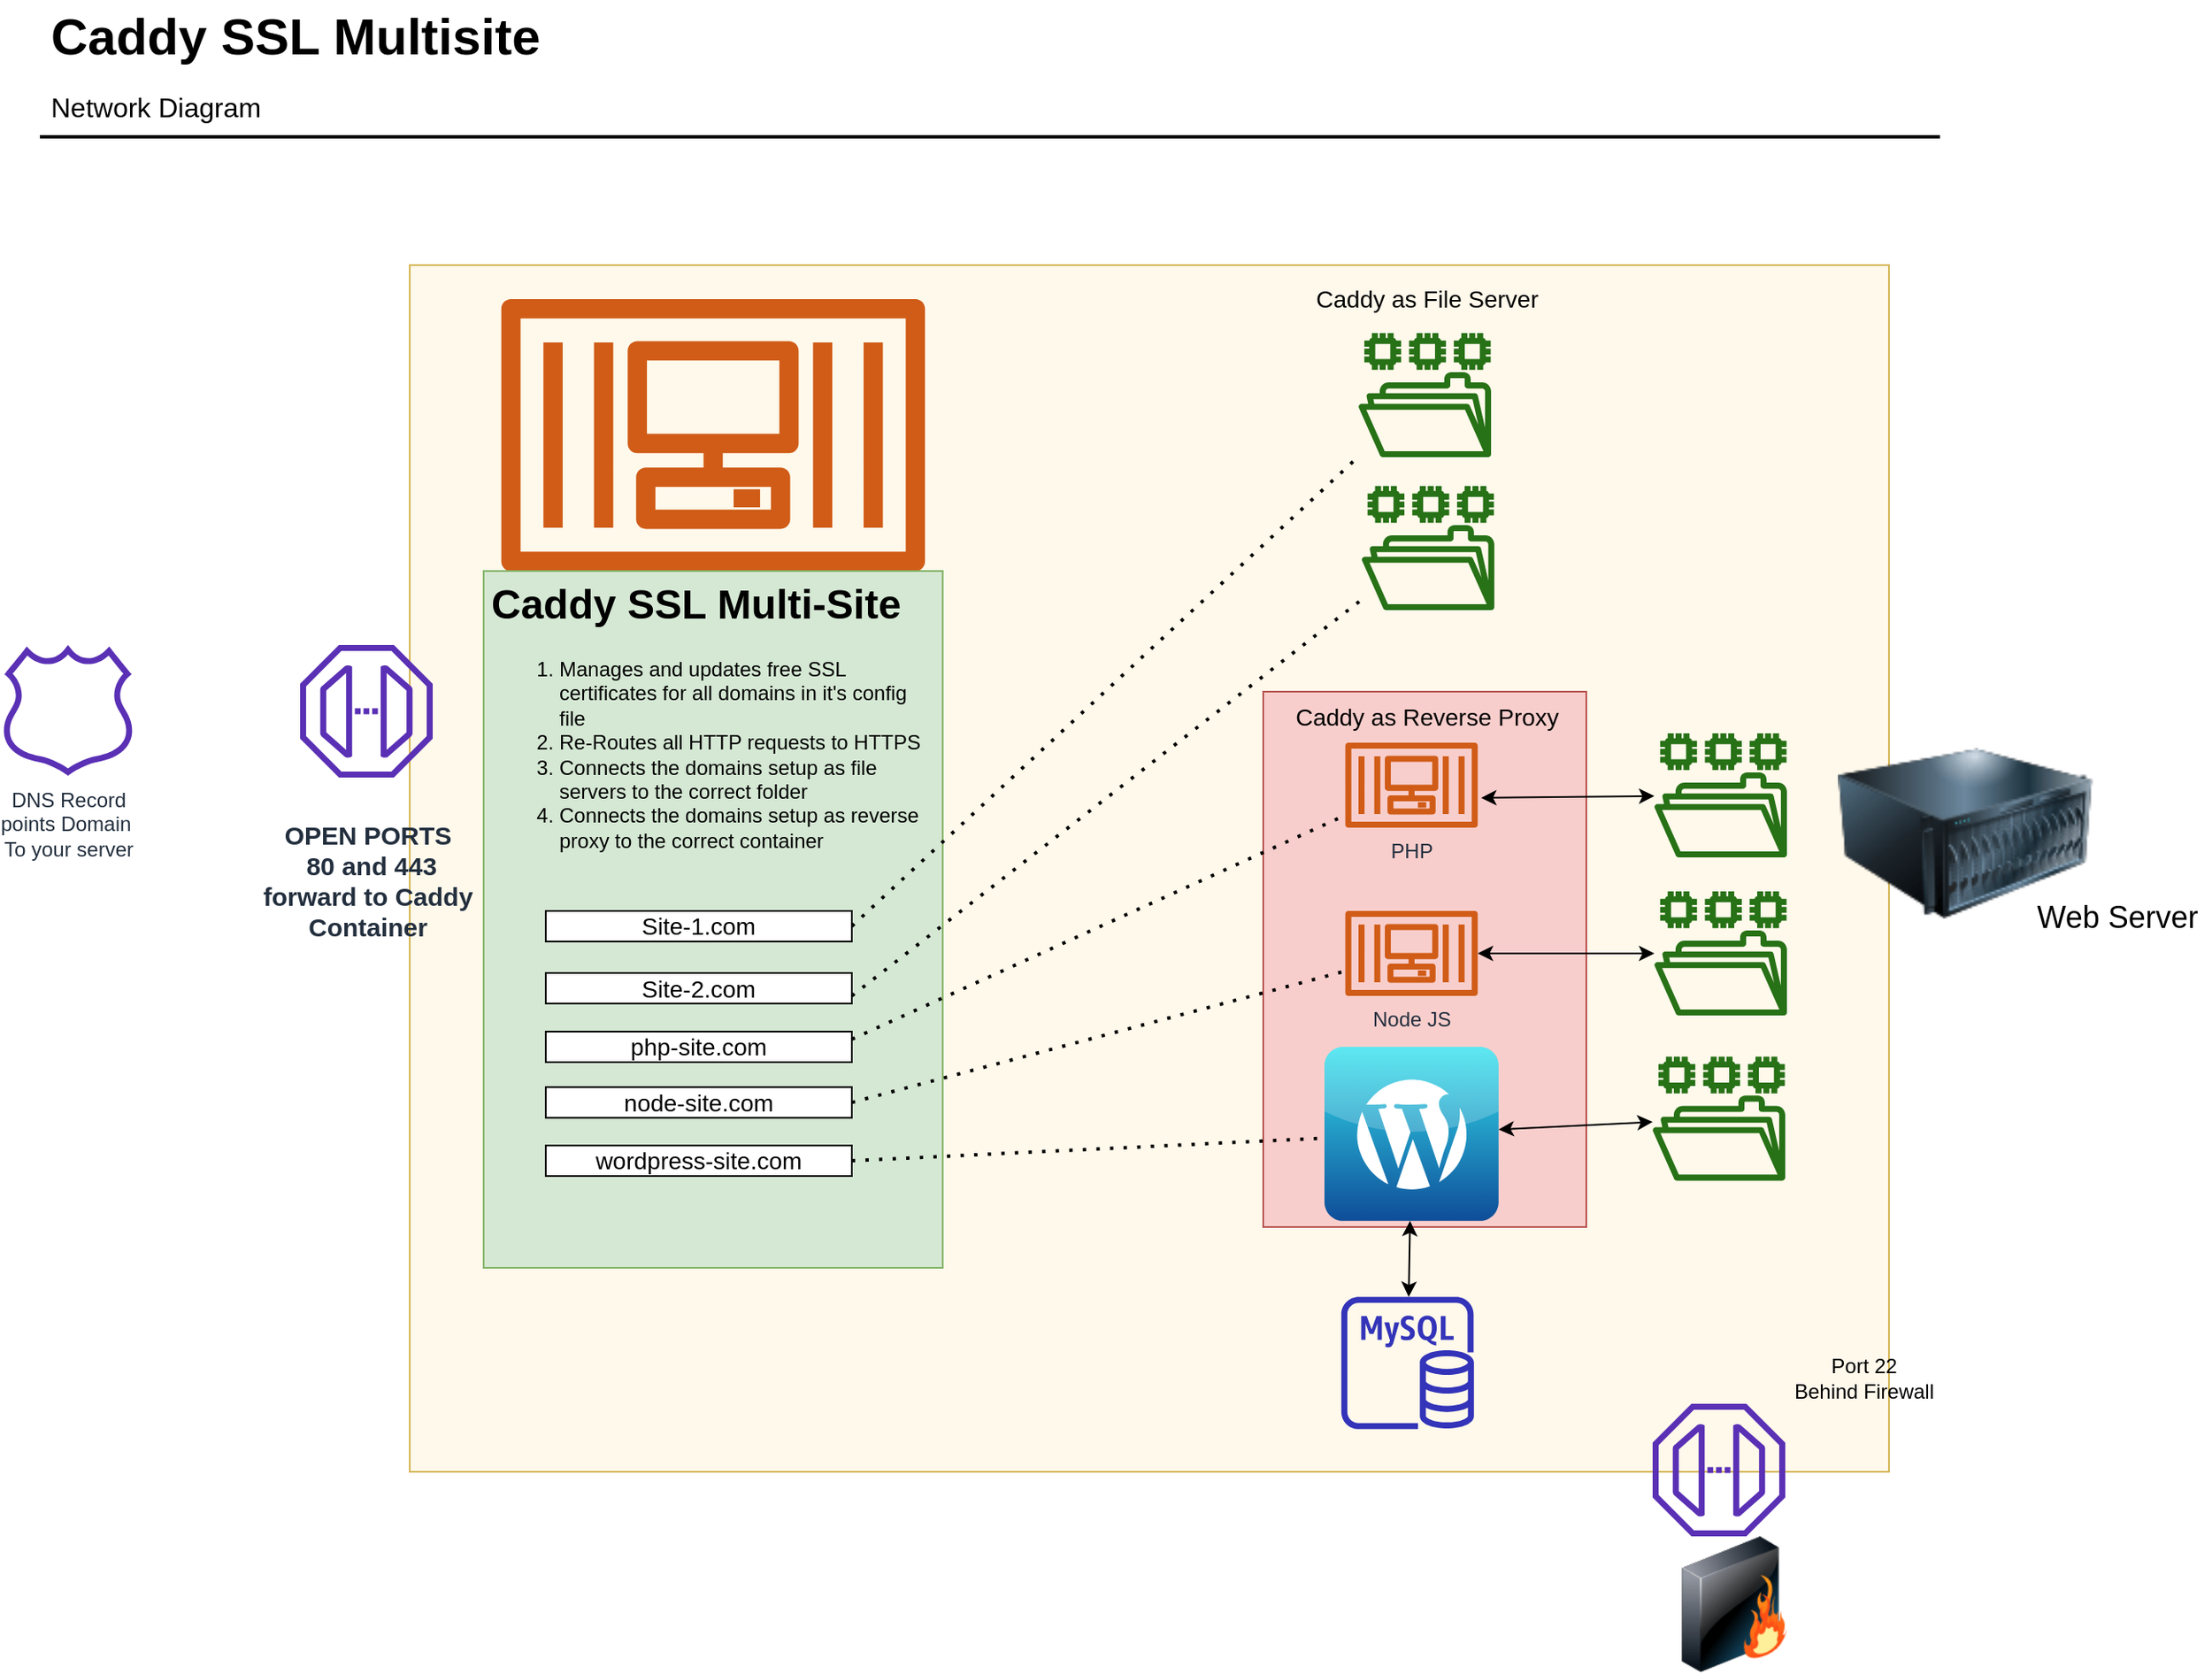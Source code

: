 <mxfile version="13.6.0" type="github">
  <diagram id="Ht1M8jgEwFfnCIfOTk4-" name="Page-1">
    <mxGraphModel dx="1422" dy="762" grid="1" gridSize="10" guides="1" tooltips="1" connect="1" arrows="1" fold="1" page="1" pageScale="1" pageWidth="1169" pageHeight="827" math="0" shadow="0">
      <root>
        <mxCell id="0" />
        <mxCell id="1" parent="0" />
        <mxCell id="umeH0HnyxNXrOA5HGb2K-22" value="" style="rounded=0;whiteSpace=wrap;html=1;strokeColor=#d6b656;fillColor=#FFF9EB;" parent="1" vertex="1">
          <mxGeometry x="270" y="220" width="870" height="710" as="geometry" />
        </mxCell>
        <mxCell id="5tZSmuqax2kPrNc6n6yo-6" value="" style="rounded=0;whiteSpace=wrap;html=1;fontSize=14;fillColor=#f8cecc;strokeColor=#b85450;" vertex="1" parent="1">
          <mxGeometry x="772" y="471" width="190" height="315" as="geometry" />
        </mxCell>
        <mxCell id="-QjtrjUzRDEMRZ5MF8oH-47" value="Caddy SSL Multisite&amp;nbsp;" style="text;html=1;resizable=0;points=[];autosize=1;align=left;verticalAlign=top;spacingTop=-4;fontSize=30;fontStyle=1" parent="1" vertex="1">
          <mxGeometry x="56.5" y="64.5" width="310" height="40" as="geometry" />
        </mxCell>
        <mxCell id="-QjtrjUzRDEMRZ5MF8oH-48" value="Network Diagram" style="text;html=1;resizable=0;points=[];autosize=1;align=left;verticalAlign=top;spacingTop=-4;fontSize=16;" parent="1" vertex="1">
          <mxGeometry x="56.5" y="114.5" width="140" height="20" as="geometry" />
        </mxCell>
        <mxCell id="SCVMTBWpLvtzJIhz15lM-1" value="" style="line;strokeWidth=2;html=1;fontSize=14;" parent="1" vertex="1">
          <mxGeometry x="52.5" y="139.5" width="1117.5" height="10" as="geometry" />
        </mxCell>
        <mxCell id="umeH0HnyxNXrOA5HGb2K-1" value="&lt;font style=&quot;font-size: 15px&quot;&gt;&lt;b&gt;&lt;br&gt;OPEN PORTS&lt;br&gt;&amp;nbsp;80 and 443&lt;br&gt;forward to Caddy&lt;br&gt;Container&lt;/b&gt;&lt;/font&gt;" style="outlineConnect=0;fontColor=#232F3E;gradientColor=none;fillColor=#5A30B5;strokeColor=none;dashed=0;verticalLabelPosition=bottom;verticalAlign=top;align=center;html=1;fontSize=12;fontStyle=0;aspect=fixed;pointerEvents=1;shape=mxgraph.aws4.endpoint;" parent="1" vertex="1">
          <mxGeometry x="205.5" y="443.5" width="78" height="78" as="geometry" />
        </mxCell>
        <mxCell id="umeH0HnyxNXrOA5HGb2K-2" value="DNS Record&lt;br&gt;points Domain&amp;nbsp;&lt;br&gt;To your server" style="outlineConnect=0;fontColor=#232F3E;gradientColor=none;fillColor=#5A30B5;strokeColor=none;dashed=0;verticalLabelPosition=bottom;verticalAlign=top;align=center;html=1;fontSize=12;fontStyle=0;aspect=fixed;pointerEvents=1;shape=mxgraph.aws4.hosted_zone;" parent="1" vertex="1">
          <mxGeometry x="30" y="443.5" width="78" height="77" as="geometry" />
        </mxCell>
        <mxCell id="umeH0HnyxNXrOA5HGb2K-7" value="" style="outlineConnect=0;fontColor=#232F3E;gradientColor=none;fillColor=#D05C17;strokeColor=none;dashed=0;verticalLabelPosition=bottom;verticalAlign=top;align=center;html=1;fontSize=12;fontStyle=0;aspect=fixed;pointerEvents=1;shape=mxgraph.aws4.container_3;" parent="1" vertex="1">
          <mxGeometry x="323.64" y="240" width="249.61" height="160" as="geometry" />
        </mxCell>
        <mxCell id="umeH0HnyxNXrOA5HGb2K-9" value="PHP" style="outlineConnect=0;fontColor=#232F3E;gradientColor=none;fillColor=#D05C17;strokeColor=none;dashed=0;verticalLabelPosition=bottom;verticalAlign=top;align=center;html=1;fontSize=12;fontStyle=0;aspect=fixed;pointerEvents=1;shape=mxgraph.aws4.container_3;" parent="1" vertex="1">
          <mxGeometry x="820.2" y="501" width="78" height="50" as="geometry" />
        </mxCell>
        <mxCell id="umeH0HnyxNXrOA5HGb2K-10" value="Node JS" style="outlineConnect=0;fontColor=#232F3E;gradientColor=none;fillColor=#D05C17;strokeColor=none;dashed=0;verticalLabelPosition=bottom;verticalAlign=top;align=center;html=1;fontSize=12;fontStyle=0;aspect=fixed;pointerEvents=1;shape=mxgraph.aws4.container_3;" parent="1" vertex="1">
          <mxGeometry x="820.2" y="600" width="78" height="50" as="geometry" />
        </mxCell>
        <mxCell id="umeH0HnyxNXrOA5HGb2K-13" value="&lt;h1&gt;Caddy SSL Multi-Site&lt;/h1&gt;&lt;p&gt;&lt;ol&gt;&lt;li&gt;Manages and updates free SSL certificates for all domains in it&#39;s config file&lt;/li&gt;&lt;li&gt;Re-Routes all HTTP requests to HTTPS&lt;/li&gt;&lt;li&gt;Connects the domains setup as file servers to the correct folder&lt;/li&gt;&lt;li&gt;Connects the domains setup as reverse proxy to the correct container&lt;/li&gt;&lt;/ol&gt;&lt;/p&gt;" style="text;html=1;strokeColor=#82b366;fillColor=#d5e8d4;spacing=5;spacingTop=-20;whiteSpace=wrap;overflow=hidden;rounded=0;" parent="1" vertex="1">
          <mxGeometry x="313.45" y="400" width="270" height="410" as="geometry" />
        </mxCell>
        <mxCell id="umeH0HnyxNXrOA5HGb2K-17" value="" style="endArrow=classic;startArrow=classic;html=1;exitX=1.026;exitY=0.65;exitDx=0;exitDy=0;exitPerimeter=0;" parent="1" source="umeH0HnyxNXrOA5HGb2K-9" target="umeH0HnyxNXrOA5HGb2K-4" edge="1">
          <mxGeometry width="50" height="50" relative="1" as="geometry">
            <mxPoint x="901" y="510" as="sourcePoint" />
            <mxPoint x="1001" y="510" as="targetPoint" />
          </mxGeometry>
        </mxCell>
        <mxCell id="umeH0HnyxNXrOA5HGb2K-18" value="" style="endArrow=classic;startArrow=classic;html=1;" parent="1" source="umeH0HnyxNXrOA5HGb2K-10" target="umeH0HnyxNXrOA5HGb2K-5" edge="1">
          <mxGeometry width="50" height="50" relative="1" as="geometry">
            <mxPoint x="901" y="691" as="sourcePoint" />
            <mxPoint x="1001" y="691" as="targetPoint" />
          </mxGeometry>
        </mxCell>
        <mxCell id="umeH0HnyxNXrOA5HGb2K-4" value="" style="outlineConnect=0;fontColor=#232F3E;gradientColor=none;fillColor=#277116;strokeColor=none;dashed=0;verticalLabelPosition=bottom;verticalAlign=top;align=center;html=1;fontSize=12;fontStyle=0;aspect=fixed;pointerEvents=1;shape=mxgraph.aws4.file_system;" parent="1" vertex="1">
          <mxGeometry x="1002" y="495.5" width="78" height="73" as="geometry" />
        </mxCell>
        <mxCell id="umeH0HnyxNXrOA5HGb2K-5" value="" style="outlineConnect=0;fontColor=#232F3E;gradientColor=none;fillColor=#277116;strokeColor=none;dashed=0;verticalLabelPosition=bottom;verticalAlign=top;align=center;html=1;fontSize=12;fontStyle=0;aspect=fixed;pointerEvents=1;shape=mxgraph.aws4.file_system;" parent="1" vertex="1">
          <mxGeometry x="1002" y="588.5" width="78" height="73" as="geometry" />
        </mxCell>
        <mxCell id="umeH0HnyxNXrOA5HGb2K-6" value="" style="outlineConnect=0;fontColor=#232F3E;gradientColor=none;fillColor=#277116;strokeColor=none;dashed=0;verticalLabelPosition=bottom;verticalAlign=top;align=center;html=1;fontSize=12;fontStyle=0;aspect=fixed;pointerEvents=1;shape=mxgraph.aws4.file_system;" parent="1" vertex="1">
          <mxGeometry x="828" y="260" width="78" height="73" as="geometry" />
        </mxCell>
        <mxCell id="umeH0HnyxNXrOA5HGb2K-8" value="Web Server" style="text;html=1;align=center;verticalAlign=middle;resizable=0;points=[];autosize=1;fontSize=18;" parent="1" vertex="1">
          <mxGeometry x="1219" y="588.5" width="110" height="30" as="geometry" />
        </mxCell>
        <mxCell id="umeH0HnyxNXrOA5HGb2K-44" value="Port 22&lt;br&gt;Behind Firewall" style="text;html=1;strokeColor=none;fillColor=none;align=center;verticalAlign=middle;whiteSpace=wrap;rounded=0;" parent="1" vertex="1">
          <mxGeometry x="1060" y="850" width="131" height="50" as="geometry" />
        </mxCell>
        <mxCell id="umeH0HnyxNXrOA5HGb2K-48" value="" style="outlineConnect=0;fontColor=#232F3E;gradientColor=none;fillColor=#5A30B5;strokeColor=none;dashed=0;verticalLabelPosition=bottom;verticalAlign=top;align=center;html=1;fontSize=12;fontStyle=0;aspect=fixed;pointerEvents=1;shape=mxgraph.aws4.endpoint;" parent="1" vertex="1">
          <mxGeometry x="1001" y="890" width="78" height="78" as="geometry" />
        </mxCell>
        <mxCell id="umeH0HnyxNXrOA5HGb2K-54" value="" style="endArrow=none;dashed=1;html=1;dashPattern=1 3;strokeWidth=2;exitX=1;exitY=0.25;exitDx=0;exitDy=0;" parent="1" source="5tZSmuqax2kPrNc6n6yo-12" target="umeH0HnyxNXrOA5HGb2K-9" edge="1">
          <mxGeometry width="50" height="50" relative="1" as="geometry">
            <mxPoint x="580" y="580" as="sourcePoint" />
            <mxPoint x="630" y="530" as="targetPoint" />
          </mxGeometry>
        </mxCell>
        <mxCell id="umeH0HnyxNXrOA5HGb2K-55" value="" style="endArrow=none;dashed=1;html=1;dashPattern=1 3;strokeWidth=2;exitX=1;exitY=0.5;exitDx=0;exitDy=0;" parent="1" source="5tZSmuqax2kPrNc6n6yo-13" target="umeH0HnyxNXrOA5HGb2K-10" edge="1">
          <mxGeometry width="50" height="50" relative="1" as="geometry">
            <mxPoint x="580" y="600" as="sourcePoint" />
            <mxPoint x="630" y="550" as="targetPoint" />
          </mxGeometry>
        </mxCell>
        <mxCell id="umeH0HnyxNXrOA5HGb2K-56" value="" style="image;html=1;image=img/lib/clip_art/networking/Firewall_128x128.png;dashed=1;dashPattern=1 1;fillColor=#FFF9EB;" parent="1" vertex="1">
          <mxGeometry x="1009" y="968" width="80" height="80" as="geometry" />
        </mxCell>
        <mxCell id="J3lZyu1eDa4s-xxv6yae-1" value="" style="outlineConnect=0;fontColor=#232F3E;gradientColor=none;fillColor=#277116;strokeColor=none;dashed=0;verticalLabelPosition=bottom;verticalAlign=top;align=center;html=1;fontSize=12;fontStyle=0;aspect=fixed;pointerEvents=1;shape=mxgraph.aws4.file_system;" parent="1" vertex="1">
          <mxGeometry x="1001" y="685.7" width="78" height="73" as="geometry" />
        </mxCell>
        <mxCell id="J3lZyu1eDa4s-xxv6yae-3" value="" style="endArrow=none;dashed=1;html=1;dashPattern=1 3;strokeWidth=2;exitX=1;exitY=0.5;exitDx=0;exitDy=0;" parent="1" source="5tZSmuqax2kPrNc6n6yo-14" target="J3lZyu1eDa4s-xxv6yae-6" edge="1">
          <mxGeometry width="50" height="50" relative="1" as="geometry">
            <mxPoint x="579.0" y="585.04" as="sourcePoint" />
            <mxPoint x="680" y="810" as="targetPoint" />
          </mxGeometry>
        </mxCell>
        <mxCell id="J3lZyu1eDa4s-xxv6yae-6" value="" style="dashed=0;outlineConnect=0;html=1;align=center;labelPosition=center;verticalLabelPosition=bottom;verticalAlign=top;shape=mxgraph.webicons.wordpress;fillColor=#35E2EE;gradientColor=#0E4D99" parent="1" vertex="1">
          <mxGeometry x="808" y="680.0" width="102.4" height="102.4" as="geometry" />
        </mxCell>
        <mxCell id="J3lZyu1eDa4s-xxv6yae-7" value="" style="outlineConnect=0;fontColor=#232F3E;gradientColor=none;fillColor=#3334B9;strokeColor=none;dashed=0;verticalLabelPosition=bottom;verticalAlign=top;align=center;html=1;fontSize=12;fontStyle=0;aspect=fixed;pointerEvents=1;shape=mxgraph.aws4.rds_mysql_instance;" parent="1" vertex="1">
          <mxGeometry x="817.9" y="827" width="78" height="78" as="geometry" />
        </mxCell>
        <mxCell id="J3lZyu1eDa4s-xxv6yae-11" value="" style="endArrow=classic;startArrow=classic;html=1;" parent="1" source="J3lZyu1eDa4s-xxv6yae-6" target="J3lZyu1eDa4s-xxv6yae-7" edge="1">
          <mxGeometry width="50" height="50" relative="1" as="geometry">
            <mxPoint x="912" y="791" as="sourcePoint" />
            <mxPoint x="1023.4" y="791" as="targetPoint" />
          </mxGeometry>
        </mxCell>
        <mxCell id="J3lZyu1eDa4s-xxv6yae-12" value="" style="endArrow=classic;startArrow=classic;html=1;" parent="1" source="J3lZyu1eDa4s-xxv6yae-6" target="J3lZyu1eDa4s-xxv6yae-1" edge="1">
          <mxGeometry width="50" height="50" relative="1" as="geometry">
            <mxPoint x="923.4" y="832.53" as="sourcePoint" />
            <mxPoint x="1012" y="811.005" as="targetPoint" />
          </mxGeometry>
        </mxCell>
        <mxCell id="J3lZyu1eDa4s-xxv6yae-14" value="" style="image;html=1;image=img/lib/clip_art/computers/Server_128x128.png" parent="1" vertex="1">
          <mxGeometry x="1110" y="490" width="150" height="128.5" as="geometry" />
        </mxCell>
        <mxCell id="J3lZyu1eDa4s-xxv6yae-17" value="" style="shape=image;html=1;verticalAlign=top;verticalLabelPosition=bottom;labelBackgroundColor=#ffffff;imageAspect=0;aspect=fixed;image=https://cdn2.iconfinder.com/data/icons/metro-uinvert-dock/128/OS_Ubuntu_alt.png" parent="1" vertex="1">
          <mxGeometry x="1271" y="518" width="58" height="58" as="geometry" />
        </mxCell>
        <mxCell id="5tZSmuqax2kPrNc6n6yo-2" value="" style="endArrow=none;dashed=1;html=1;dashPattern=1 3;strokeWidth=2;exitX=1;exitY=0.5;exitDx=0;exitDy=0;" edge="1" parent="1" source="5tZSmuqax2kPrNc6n6yo-10" target="umeH0HnyxNXrOA5HGb2K-6">
          <mxGeometry width="50" height="50" relative="1" as="geometry">
            <mxPoint x="583.45" y="471.5" as="sourcePoint" />
            <mxPoint x="820" y="322.588" as="targetPoint" />
          </mxGeometry>
        </mxCell>
        <mxCell id="5tZSmuqax2kPrNc6n6yo-4" value="Caddy as File Server" style="text;html=1;strokeColor=none;fillColor=none;align=center;verticalAlign=middle;whiteSpace=wrap;rounded=0;fontSize=14;" vertex="1" parent="1">
          <mxGeometry x="780.4" y="230" width="177" height="20" as="geometry" />
        </mxCell>
        <mxCell id="5tZSmuqax2kPrNc6n6yo-5" value="Caddy as Reverse Proxy" style="text;html=1;strokeColor=none;fillColor=none;align=center;verticalAlign=middle;whiteSpace=wrap;rounded=0;fontSize=14;" vertex="1" parent="1">
          <mxGeometry x="780.4" y="475.5" width="177" height="20" as="geometry" />
        </mxCell>
        <mxCell id="5tZSmuqax2kPrNc6n6yo-8" value="" style="outlineConnect=0;fontColor=#232F3E;gradientColor=none;fillColor=#277116;strokeColor=none;dashed=0;verticalLabelPosition=bottom;verticalAlign=top;align=center;html=1;fontSize=12;fontStyle=0;aspect=fixed;pointerEvents=1;shape=mxgraph.aws4.file_system;" vertex="1" parent="1">
          <mxGeometry x="829.9" y="350" width="78" height="73" as="geometry" />
        </mxCell>
        <mxCell id="5tZSmuqax2kPrNc6n6yo-9" value="" style="endArrow=none;dashed=1;html=1;dashPattern=1 3;strokeWidth=2;exitX=1;exitY=0.75;exitDx=0;exitDy=0;" edge="1" parent="1" source="5tZSmuqax2kPrNc6n6yo-11" target="5tZSmuqax2kPrNc6n6yo-8">
          <mxGeometry width="50" height="50" relative="1" as="geometry">
            <mxPoint x="593.45" y="481.5" as="sourcePoint" />
            <mxPoint x="870.131" y="327.179" as="targetPoint" />
          </mxGeometry>
        </mxCell>
        <mxCell id="5tZSmuqax2kPrNc6n6yo-11" value="Site-2.com" style="rounded=0;whiteSpace=wrap;html=1;fontSize=14;" vertex="1" parent="1">
          <mxGeometry x="350" y="636.5" width="180" height="18" as="geometry" />
        </mxCell>
        <mxCell id="5tZSmuqax2kPrNc6n6yo-12" value="php-site.com" style="rounded=0;whiteSpace=wrap;html=1;fontSize=14;" vertex="1" parent="1">
          <mxGeometry x="350" y="671" width="180" height="18" as="geometry" />
        </mxCell>
        <mxCell id="5tZSmuqax2kPrNc6n6yo-10" value="Site-1.com" style="rounded=0;whiteSpace=wrap;html=1;fontSize=14;" vertex="1" parent="1">
          <mxGeometry x="350" y="600" width="180" height="18" as="geometry" />
        </mxCell>
        <mxCell id="5tZSmuqax2kPrNc6n6yo-16" style="edgeStyle=orthogonalEdgeStyle;rounded=0;orthogonalLoop=1;jettySize=auto;html=1;exitX=0.5;exitY=1;exitDx=0;exitDy=0;fontSize=14;" edge="1" parent="1" source="5tZSmuqax2kPrNc6n6yo-13" target="5tZSmuqax2kPrNc6n6yo-13">
          <mxGeometry relative="1" as="geometry" />
        </mxCell>
        <mxCell id="5tZSmuqax2kPrNc6n6yo-13" value="node-site.com" style="rounded=0;whiteSpace=wrap;html=1;fontSize=14;" vertex="1" parent="1">
          <mxGeometry x="350" y="703.7" width="180" height="18" as="geometry" />
        </mxCell>
        <mxCell id="5tZSmuqax2kPrNc6n6yo-14" value="wordpress-site.com" style="rounded=0;whiteSpace=wrap;html=1;fontSize=14;" vertex="1" parent="1">
          <mxGeometry x="350" y="738" width="180" height="18" as="geometry" />
        </mxCell>
      </root>
    </mxGraphModel>
  </diagram>
</mxfile>

